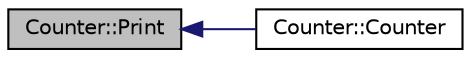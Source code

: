 digraph "Counter::Print"
{
  edge [fontname="Helvetica",fontsize="10",labelfontname="Helvetica",labelfontsize="10"];
  node [fontname="Helvetica",fontsize="10",shape=record];
  rankdir="LR";
  Node9 [label="Counter::Print",height=0.2,width=0.4,color="black", fillcolor="grey75", style="filled", fontcolor="black"];
  Node9 -> Node10 [dir="back",color="midnightblue",fontsize="10",style="solid",fontname="Helvetica"];
  Node10 [label="Counter::Counter",height=0.2,width=0.4,color="black", fillcolor="white", style="filled",URL="$d5/dbb/class_counter.html#a1e05f69b5240fbab3e7ab351672167f0"];
}
